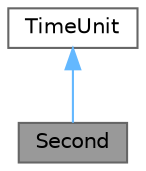 digraph "Second"
{
 // LATEX_PDF_SIZE
  bgcolor="transparent";
  edge [fontname=Helvetica,fontsize=10,labelfontname=Helvetica,labelfontsize=10];
  node [fontname=Helvetica,fontsize=10,shape=box,height=0.2,width=0.4];
  Node1 [id="Node000001",label="Second",height=0.2,width=0.4,color="gray40", fillcolor="grey60", style="filled", fontcolor="black",tooltip="Class representing a second."];
  Node2 -> Node1 [id="edge1_Node000001_Node000002",dir="back",color="steelblue1",style="solid",tooltip=" "];
  Node2 [id="Node000002",label="TimeUnit",height=0.2,width=0.4,color="gray40", fillcolor="white", style="filled",URL="$class_time_unit.html",tooltip="Base class representing a time unit."];
}
